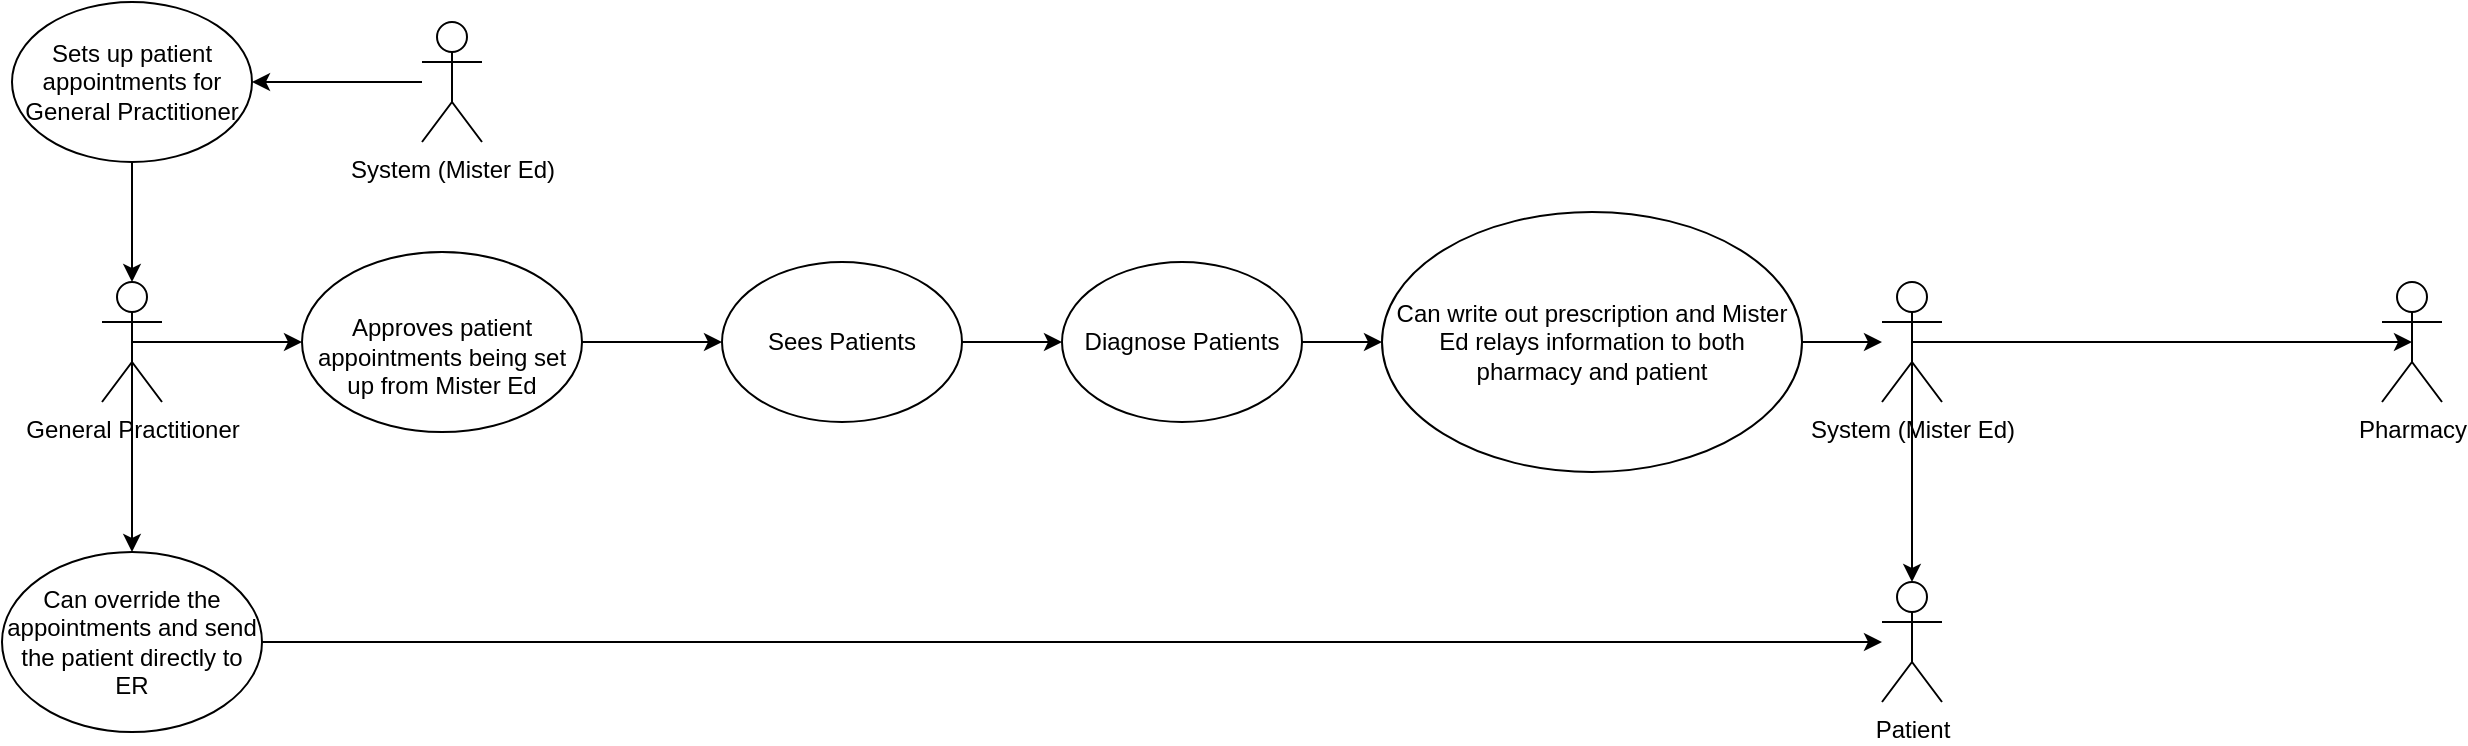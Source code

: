 <mxfile version="24.7.16">
  <diagram name="Page-1" id="zQgdx6gdwZZkz5qt_Ua5">
    <mxGraphModel dx="1784" dy="539" grid="1" gridSize="10" guides="1" tooltips="1" connect="1" arrows="1" fold="1" page="1" pageScale="1" pageWidth="850" pageHeight="1100" math="0" shadow="0">
      <root>
        <mxCell id="0" />
        <mxCell id="1" parent="0" />
        <mxCell id="afm0MhG2RPLh9kl4LAHP-32" style="edgeStyle=orthogonalEdgeStyle;rounded=0;orthogonalLoop=1;jettySize=auto;html=1;exitX=0.5;exitY=0.5;exitDx=0;exitDy=0;exitPerimeter=0;entryX=0;entryY=0.5;entryDx=0;entryDy=0;" parent="1" source="afm0MhG2RPLh9kl4LAHP-1" target="afm0MhG2RPLh9kl4LAHP-31" edge="1">
          <mxGeometry relative="1" as="geometry" />
        </mxCell>
        <mxCell id="afm0MhG2RPLh9kl4LAHP-35" style="edgeStyle=orthogonalEdgeStyle;rounded=0;orthogonalLoop=1;jettySize=auto;html=1;exitX=0.5;exitY=0.5;exitDx=0;exitDy=0;exitPerimeter=0;entryX=0.5;entryY=0;entryDx=0;entryDy=0;" parent="1" source="afm0MhG2RPLh9kl4LAHP-1" target="afm0MhG2RPLh9kl4LAHP-9" edge="1">
          <mxGeometry relative="1" as="geometry" />
        </mxCell>
        <mxCell id="afm0MhG2RPLh9kl4LAHP-1" value="General Practitioner" style="shape=umlActor;verticalLabelPosition=bottom;verticalAlign=top;html=1;outlineConnect=0;" parent="1" vertex="1">
          <mxGeometry x="-340" y="560" width="30" height="60" as="geometry" />
        </mxCell>
        <mxCell id="c5CrnKEYV5SDfYjA_wCa-8" style="edgeStyle=orthogonalEdgeStyle;rounded=0;orthogonalLoop=1;jettySize=auto;html=1;exitX=0.5;exitY=0.5;exitDx=0;exitDy=0;exitPerimeter=0;" edge="1" parent="1" source="afm0MhG2RPLh9kl4LAHP-2" target="afm0MhG2RPLh9kl4LAHP-5">
          <mxGeometry relative="1" as="geometry" />
        </mxCell>
        <mxCell id="afm0MhG2RPLh9kl4LAHP-2" value="System (Mister Ed)" style="shape=umlActor;verticalLabelPosition=bottom;verticalAlign=top;html=1;outlineConnect=0;" parent="1" vertex="1">
          <mxGeometry x="550" y="560" width="30" height="60" as="geometry" />
        </mxCell>
        <mxCell id="afm0MhG2RPLh9kl4LAHP-5" value="Patient" style="shape=umlActor;verticalLabelPosition=bottom;verticalAlign=top;html=1;outlineConnect=0;" parent="1" vertex="1">
          <mxGeometry x="550" y="710" width="30" height="60" as="geometry" />
        </mxCell>
        <mxCell id="afm0MhG2RPLh9kl4LAHP-15" style="edgeStyle=orthogonalEdgeStyle;rounded=0;orthogonalLoop=1;jettySize=auto;html=1;exitX=1;exitY=0.5;exitDx=0;exitDy=0;entryX=0;entryY=0.5;entryDx=0;entryDy=0;" parent="1" source="afm0MhG2RPLh9kl4LAHP-7" target="afm0MhG2RPLh9kl4LAHP-8" edge="1">
          <mxGeometry relative="1" as="geometry" />
        </mxCell>
        <mxCell id="afm0MhG2RPLh9kl4LAHP-7" value="Sees Patients" style="ellipse;whiteSpace=wrap;html=1;" parent="1" vertex="1">
          <mxGeometry x="-30" y="550" width="120" height="80" as="geometry" />
        </mxCell>
        <mxCell id="afm0MhG2RPLh9kl4LAHP-17" style="edgeStyle=orthogonalEdgeStyle;rounded=0;orthogonalLoop=1;jettySize=auto;html=1;exitX=1;exitY=0.5;exitDx=0;exitDy=0;entryX=0;entryY=0.5;entryDx=0;entryDy=0;" parent="1" source="afm0MhG2RPLh9kl4LAHP-8" target="afm0MhG2RPLh9kl4LAHP-10" edge="1">
          <mxGeometry relative="1" as="geometry" />
        </mxCell>
        <mxCell id="afm0MhG2RPLh9kl4LAHP-8" value="Diagnose Patients" style="ellipse;whiteSpace=wrap;html=1;" parent="1" vertex="1">
          <mxGeometry x="140" y="550" width="120" height="80" as="geometry" />
        </mxCell>
        <mxCell id="afm0MhG2RPLh9kl4LAHP-19" style="edgeStyle=orthogonalEdgeStyle;rounded=0;orthogonalLoop=1;jettySize=auto;html=1;exitX=1;exitY=0.5;exitDx=0;exitDy=0;" parent="1" source="afm0MhG2RPLh9kl4LAHP-9" target="afm0MhG2RPLh9kl4LAHP-5" edge="1">
          <mxGeometry relative="1" as="geometry" />
        </mxCell>
        <mxCell id="afm0MhG2RPLh9kl4LAHP-9" value="Can override the appointments and send the patient directly to ER" style="ellipse;whiteSpace=wrap;html=1;" parent="1" vertex="1">
          <mxGeometry x="-390" y="695" width="130" height="90" as="geometry" />
        </mxCell>
        <mxCell id="afm0MhG2RPLh9kl4LAHP-12" style="edgeStyle=orthogonalEdgeStyle;rounded=1;orthogonalLoop=1;jettySize=auto;html=1;exitX=1;exitY=0.5;exitDx=0;exitDy=0;strokeColor=default;curved=0;" parent="1" source="afm0MhG2RPLh9kl4LAHP-10" target="afm0MhG2RPLh9kl4LAHP-2" edge="1">
          <mxGeometry relative="1" as="geometry" />
        </mxCell>
        <mxCell id="afm0MhG2RPLh9kl4LAHP-10" value="Can write out prescription and Mister Ed relays information to both pharmacy and patient" style="ellipse;whiteSpace=wrap;html=1;" parent="1" vertex="1">
          <mxGeometry x="300" y="525" width="210" height="130" as="geometry" />
        </mxCell>
        <mxCell id="afm0MhG2RPLh9kl4LAHP-23" value="Pharmacy" style="shape=umlActor;verticalLabelPosition=bottom;verticalAlign=top;html=1;outlineConnect=0;" parent="1" vertex="1">
          <mxGeometry x="800" y="560" width="30" height="60" as="geometry" />
        </mxCell>
        <mxCell id="afm0MhG2RPLh9kl4LAHP-33" style="edgeStyle=orthogonalEdgeStyle;rounded=0;orthogonalLoop=1;jettySize=auto;html=1;exitX=1;exitY=0.5;exitDx=0;exitDy=0;entryX=0;entryY=0.5;entryDx=0;entryDy=0;" parent="1" source="afm0MhG2RPLh9kl4LAHP-31" target="afm0MhG2RPLh9kl4LAHP-7" edge="1">
          <mxGeometry relative="1" as="geometry" />
        </mxCell>
        <mxCell id="afm0MhG2RPLh9kl4LAHP-31" value="&lt;div&gt;&lt;br&gt;&lt;/div&gt;&lt;div&gt;Approves patient appointments being set up from Mister Ed&lt;/div&gt;" style="ellipse;whiteSpace=wrap;html=1;" parent="1" vertex="1">
          <mxGeometry x="-240" y="545" width="140" height="90" as="geometry" />
        </mxCell>
        <mxCell id="c5CrnKEYV5SDfYjA_wCa-1" style="edgeStyle=orthogonalEdgeStyle;rounded=0;orthogonalLoop=1;jettySize=auto;html=1;exitX=0.5;exitY=0.5;exitDx=0;exitDy=0;exitPerimeter=0;entryX=0.5;entryY=0.5;entryDx=0;entryDy=0;entryPerimeter=0;" edge="1" parent="1" source="afm0MhG2RPLh9kl4LAHP-2" target="afm0MhG2RPLh9kl4LAHP-23">
          <mxGeometry relative="1" as="geometry" />
        </mxCell>
        <mxCell id="c5CrnKEYV5SDfYjA_wCa-7" value="" style="edgeStyle=orthogonalEdgeStyle;rounded=0;orthogonalLoop=1;jettySize=auto;html=1;" edge="1" parent="1" source="c5CrnKEYV5SDfYjA_wCa-3" target="afm0MhG2RPLh9kl4LAHP-1">
          <mxGeometry relative="1" as="geometry" />
        </mxCell>
        <mxCell id="c5CrnKEYV5SDfYjA_wCa-3" value="Sets up patient appointments for General Practitioner" style="ellipse;whiteSpace=wrap;html=1;" vertex="1" parent="1">
          <mxGeometry x="-385" y="420" width="120" height="80" as="geometry" />
        </mxCell>
        <mxCell id="c5CrnKEYV5SDfYjA_wCa-6" value="" style="edgeStyle=orthogonalEdgeStyle;rounded=0;orthogonalLoop=1;jettySize=auto;html=1;" edge="1" parent="1" source="c5CrnKEYV5SDfYjA_wCa-5" target="c5CrnKEYV5SDfYjA_wCa-3">
          <mxGeometry relative="1" as="geometry" />
        </mxCell>
        <mxCell id="c5CrnKEYV5SDfYjA_wCa-5" value="System (Mister Ed)" style="shape=umlActor;verticalLabelPosition=bottom;verticalAlign=top;html=1;outlineConnect=0;" vertex="1" parent="1">
          <mxGeometry x="-180" y="430" width="30" height="60" as="geometry" />
        </mxCell>
      </root>
    </mxGraphModel>
  </diagram>
</mxfile>
